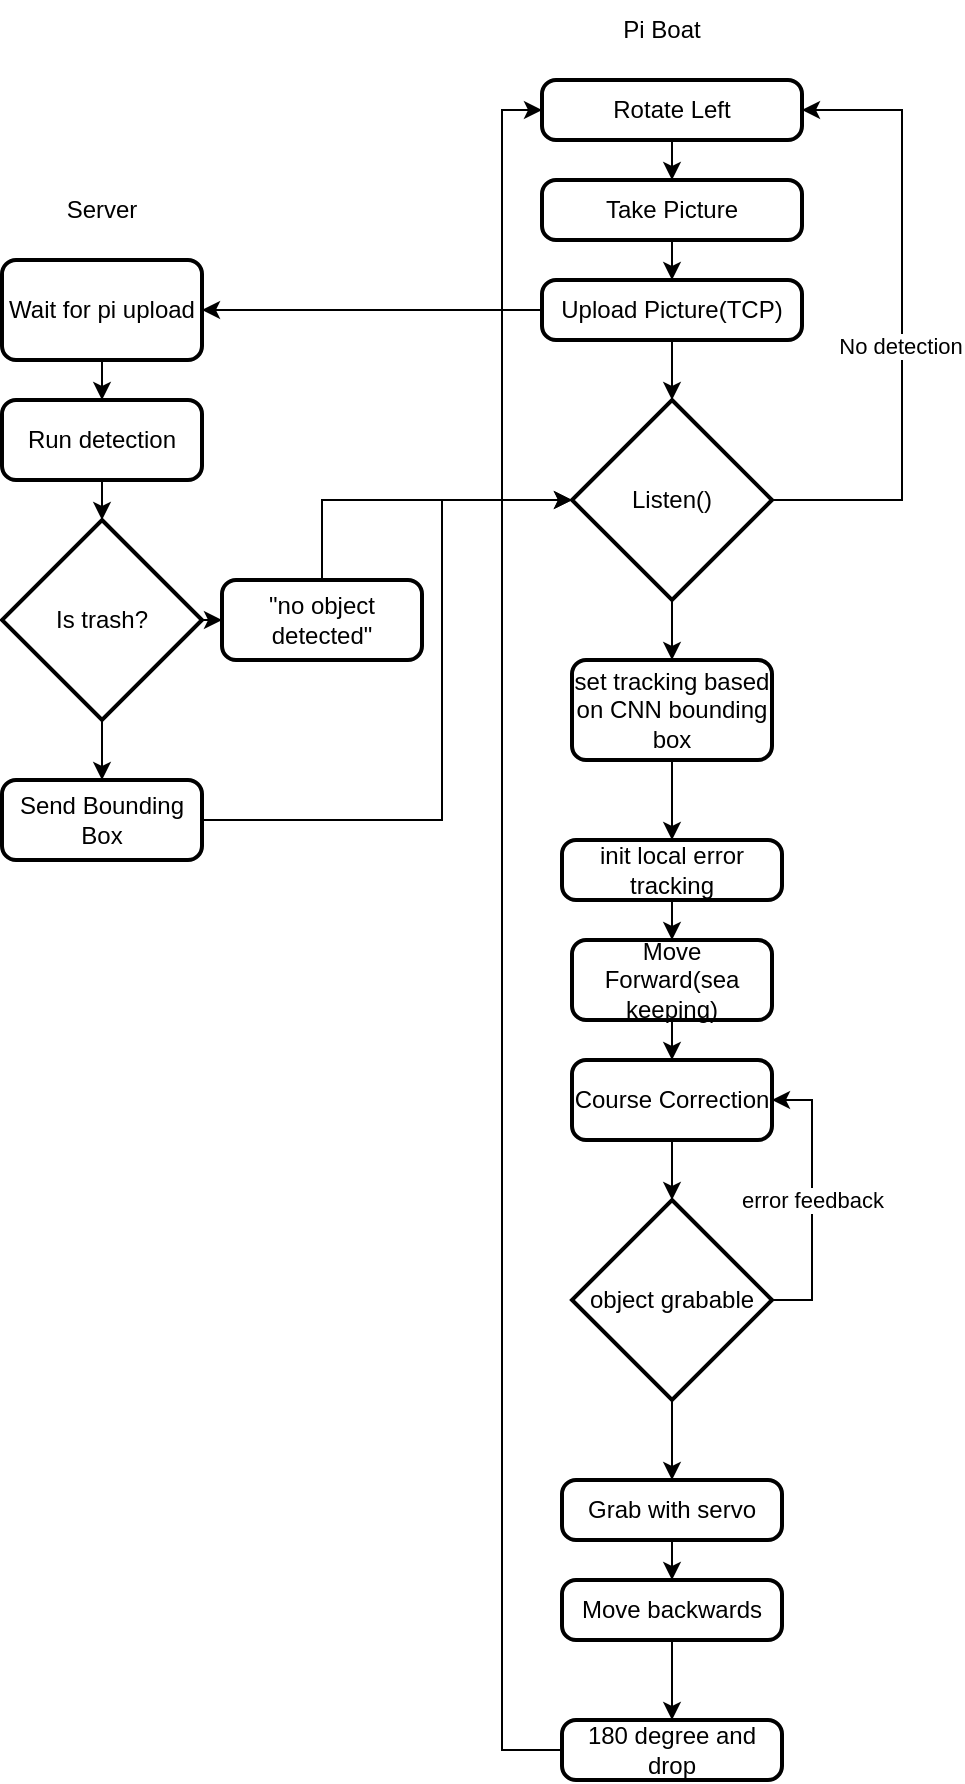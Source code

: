 <mxfile version="16.5.2" type="device"><diagram id="fvA7G1u6x2uLOc5ERXge" name="Page-1"><mxGraphModel dx="1203" dy="666" grid="1" gridSize="10" guides="1" tooltips="1" connect="1" arrows="1" fold="1" page="1" pageScale="1" pageWidth="850" pageHeight="1100" math="0" shadow="0"><root><mxCell id="0"/><mxCell id="1" parent="0"/><mxCell id="O8Pw9c45uSNn6UQYBevG-12" style="edgeStyle=orthogonalEdgeStyle;rounded=0;orthogonalLoop=1;jettySize=auto;html=1;exitX=0.5;exitY=1;exitDx=0;exitDy=0;entryX=0.5;entryY=0;entryDx=0;entryDy=0;" edge="1" parent="1" source="O8Pw9c45uSNn6UQYBevG-1" target="O8Pw9c45uSNn6UQYBevG-2"><mxGeometry relative="1" as="geometry"/></mxCell><mxCell id="O8Pw9c45uSNn6UQYBevG-1" value="Rotate Left" style="rounded=1;whiteSpace=wrap;html=1;absoluteArcSize=1;arcSize=14;strokeWidth=2;" vertex="1" parent="1"><mxGeometry x="290" y="140" width="130" height="30" as="geometry"/></mxCell><mxCell id="O8Pw9c45uSNn6UQYBevG-11" style="edgeStyle=orthogonalEdgeStyle;rounded=0;orthogonalLoop=1;jettySize=auto;html=1;exitX=0.5;exitY=1;exitDx=0;exitDy=0;entryX=0.5;entryY=0;entryDx=0;entryDy=0;" edge="1" parent="1" source="O8Pw9c45uSNn6UQYBevG-2" target="O8Pw9c45uSNn6UQYBevG-3"><mxGeometry relative="1" as="geometry"/></mxCell><mxCell id="O8Pw9c45uSNn6UQYBevG-2" value="Take Picture" style="rounded=1;whiteSpace=wrap;html=1;absoluteArcSize=1;arcSize=14;strokeWidth=2;" vertex="1" parent="1"><mxGeometry x="290" y="190" width="130" height="30" as="geometry"/></mxCell><mxCell id="O8Pw9c45uSNn6UQYBevG-10" style="edgeStyle=orthogonalEdgeStyle;rounded=0;orthogonalLoop=1;jettySize=auto;html=1;exitX=0.5;exitY=1;exitDx=0;exitDy=0;entryX=0.5;entryY=0;entryDx=0;entryDy=0;entryPerimeter=0;" edge="1" parent="1" source="O8Pw9c45uSNn6UQYBevG-3" target="O8Pw9c45uSNn6UQYBevG-7"><mxGeometry relative="1" as="geometry"/></mxCell><mxCell id="O8Pw9c45uSNn6UQYBevG-38" style="edgeStyle=orthogonalEdgeStyle;rounded=0;orthogonalLoop=1;jettySize=auto;html=1;exitX=0;exitY=0.5;exitDx=0;exitDy=0;" edge="1" parent="1" source="O8Pw9c45uSNn6UQYBevG-3" target="O8Pw9c45uSNn6UQYBevG-37"><mxGeometry relative="1" as="geometry"/></mxCell><mxCell id="O8Pw9c45uSNn6UQYBevG-3" value="Upload Picture(TCP)" style="rounded=1;whiteSpace=wrap;html=1;absoluteArcSize=1;arcSize=14;strokeWidth=2;" vertex="1" parent="1"><mxGeometry x="290" y="240" width="130" height="30" as="geometry"/></mxCell><mxCell id="O8Pw9c45uSNn6UQYBevG-13" style="edgeStyle=orthogonalEdgeStyle;rounded=0;orthogonalLoop=1;jettySize=auto;html=1;exitX=1;exitY=0.5;exitDx=0;exitDy=0;exitPerimeter=0;entryX=1;entryY=0.5;entryDx=0;entryDy=0;" edge="1" parent="1" source="O8Pw9c45uSNn6UQYBevG-7" target="O8Pw9c45uSNn6UQYBevG-1"><mxGeometry relative="1" as="geometry"><Array as="points"><mxPoint x="470" y="350"/><mxPoint x="470" y="155"/></Array></mxGeometry></mxCell><mxCell id="O8Pw9c45uSNn6UQYBevG-14" value="No detection" style="edgeLabel;html=1;align=center;verticalAlign=middle;resizable=0;points=[];" vertex="1" connectable="0" parent="O8Pw9c45uSNn6UQYBevG-13"><mxGeometry x="-0.083" y="1" relative="1" as="geometry"><mxPoint as="offset"/></mxGeometry></mxCell><mxCell id="O8Pw9c45uSNn6UQYBevG-35" style="edgeStyle=orthogonalEdgeStyle;rounded=0;orthogonalLoop=1;jettySize=auto;html=1;exitX=0.5;exitY=1;exitDx=0;exitDy=0;exitPerimeter=0;entryX=0.5;entryY=0;entryDx=0;entryDy=0;" edge="1" parent="1" source="O8Pw9c45uSNn6UQYBevG-7" target="O8Pw9c45uSNn6UQYBevG-34"><mxGeometry relative="1" as="geometry"/></mxCell><mxCell id="O8Pw9c45uSNn6UQYBevG-7" value="Listen()" style="strokeWidth=2;html=1;shape=mxgraph.flowchart.decision;whiteSpace=wrap;" vertex="1" parent="1"><mxGeometry x="305" y="300" width="100" height="100" as="geometry"/></mxCell><mxCell id="O8Pw9c45uSNn6UQYBevG-22" style="edgeStyle=orthogonalEdgeStyle;rounded=0;orthogonalLoop=1;jettySize=auto;html=1;exitX=0.5;exitY=1;exitDx=0;exitDy=0;entryX=0.5;entryY=0;entryDx=0;entryDy=0;" edge="1" parent="1" source="O8Pw9c45uSNn6UQYBevG-16" target="O8Pw9c45uSNn6UQYBevG-20"><mxGeometry relative="1" as="geometry"/></mxCell><mxCell id="O8Pw9c45uSNn6UQYBevG-16" value="init local error tracking" style="rounded=1;whiteSpace=wrap;html=1;absoluteArcSize=1;arcSize=14;strokeWidth=2;" vertex="1" parent="1"><mxGeometry x="300" y="520" width="110" height="30" as="geometry"/></mxCell><mxCell id="O8Pw9c45uSNn6UQYBevG-26" value="error feedback" style="edgeStyle=orthogonalEdgeStyle;rounded=0;orthogonalLoop=1;jettySize=auto;html=1;exitX=1;exitY=0.5;exitDx=0;exitDy=0;exitPerimeter=0;entryX=1;entryY=0.5;entryDx=0;entryDy=0;" edge="1" parent="1" source="O8Pw9c45uSNn6UQYBevG-17" target="O8Pw9c45uSNn6UQYBevG-19"><mxGeometry relative="1" as="geometry"/></mxCell><mxCell id="O8Pw9c45uSNn6UQYBevG-28" style="edgeStyle=orthogonalEdgeStyle;rounded=0;orthogonalLoop=1;jettySize=auto;html=1;exitX=0.5;exitY=1;exitDx=0;exitDy=0;exitPerimeter=0;entryX=0.5;entryY=0;entryDx=0;entryDy=0;" edge="1" parent="1" source="O8Pw9c45uSNn6UQYBevG-17" target="O8Pw9c45uSNn6UQYBevG-27"><mxGeometry relative="1" as="geometry"/></mxCell><mxCell id="O8Pw9c45uSNn6UQYBevG-17" value="object grabable" style="strokeWidth=2;html=1;shape=mxgraph.flowchart.decision;whiteSpace=wrap;" vertex="1" parent="1"><mxGeometry x="305" y="700" width="100" height="100" as="geometry"/></mxCell><mxCell id="O8Pw9c45uSNn6UQYBevG-24" style="edgeStyle=orthogonalEdgeStyle;rounded=0;orthogonalLoop=1;jettySize=auto;html=1;exitX=0.5;exitY=1;exitDx=0;exitDy=0;entryX=0.5;entryY=0;entryDx=0;entryDy=0;entryPerimeter=0;" edge="1" parent="1" source="O8Pw9c45uSNn6UQYBevG-19" target="O8Pw9c45uSNn6UQYBevG-17"><mxGeometry relative="1" as="geometry"/></mxCell><mxCell id="O8Pw9c45uSNn6UQYBevG-19" value="Course Correction" style="rounded=1;whiteSpace=wrap;html=1;absoluteArcSize=1;arcSize=14;strokeWidth=2;" vertex="1" parent="1"><mxGeometry x="305" y="630" width="100" height="40" as="geometry"/></mxCell><mxCell id="O8Pw9c45uSNn6UQYBevG-23" style="edgeStyle=orthogonalEdgeStyle;rounded=0;orthogonalLoop=1;jettySize=auto;html=1;exitX=0.5;exitY=1;exitDx=0;exitDy=0;entryX=0.5;entryY=0;entryDx=0;entryDy=0;" edge="1" parent="1" source="O8Pw9c45uSNn6UQYBevG-20" target="O8Pw9c45uSNn6UQYBevG-19"><mxGeometry relative="1" as="geometry"/></mxCell><mxCell id="O8Pw9c45uSNn6UQYBevG-20" value="Move Forward(sea keeping)" style="rounded=1;whiteSpace=wrap;html=1;absoluteArcSize=1;arcSize=14;strokeWidth=2;" vertex="1" parent="1"><mxGeometry x="305" y="570" width="100" height="40" as="geometry"/></mxCell><mxCell id="O8Pw9c45uSNn6UQYBevG-30" style="edgeStyle=orthogonalEdgeStyle;rounded=0;orthogonalLoop=1;jettySize=auto;html=1;exitX=0.5;exitY=1;exitDx=0;exitDy=0;entryX=0.5;entryY=0;entryDx=0;entryDy=0;" edge="1" parent="1" source="O8Pw9c45uSNn6UQYBevG-27" target="O8Pw9c45uSNn6UQYBevG-29"><mxGeometry relative="1" as="geometry"/></mxCell><mxCell id="O8Pw9c45uSNn6UQYBevG-27" value="Grab with servo" style="rounded=1;whiteSpace=wrap;html=1;absoluteArcSize=1;arcSize=14;strokeWidth=2;" vertex="1" parent="1"><mxGeometry x="300" y="840" width="110" height="30" as="geometry"/></mxCell><mxCell id="O8Pw9c45uSNn6UQYBevG-33" style="edgeStyle=orthogonalEdgeStyle;rounded=0;orthogonalLoop=1;jettySize=auto;html=1;exitX=0.5;exitY=1;exitDx=0;exitDy=0;entryX=0.5;entryY=0;entryDx=0;entryDy=0;" edge="1" parent="1" source="O8Pw9c45uSNn6UQYBevG-29" target="O8Pw9c45uSNn6UQYBevG-31"><mxGeometry relative="1" as="geometry"/></mxCell><mxCell id="O8Pw9c45uSNn6UQYBevG-29" value="Move backwards" style="rounded=1;whiteSpace=wrap;html=1;absoluteArcSize=1;arcSize=14;strokeWidth=2;" vertex="1" parent="1"><mxGeometry x="300" y="890" width="110" height="30" as="geometry"/></mxCell><mxCell id="O8Pw9c45uSNn6UQYBevG-32" style="edgeStyle=orthogonalEdgeStyle;rounded=0;orthogonalLoop=1;jettySize=auto;html=1;exitX=0;exitY=0.5;exitDx=0;exitDy=0;entryX=0;entryY=0.5;entryDx=0;entryDy=0;" edge="1" parent="1" source="O8Pw9c45uSNn6UQYBevG-31" target="O8Pw9c45uSNn6UQYBevG-1"><mxGeometry relative="1" as="geometry"/></mxCell><mxCell id="O8Pw9c45uSNn6UQYBevG-31" value="180 degree and drop" style="rounded=1;whiteSpace=wrap;html=1;absoluteArcSize=1;arcSize=14;strokeWidth=2;" vertex="1" parent="1"><mxGeometry x="300" y="960" width="110" height="30" as="geometry"/></mxCell><mxCell id="O8Pw9c45uSNn6UQYBevG-36" style="edgeStyle=orthogonalEdgeStyle;rounded=0;orthogonalLoop=1;jettySize=auto;html=1;exitX=0.5;exitY=1;exitDx=0;exitDy=0;entryX=0.5;entryY=0;entryDx=0;entryDy=0;" edge="1" parent="1" source="O8Pw9c45uSNn6UQYBevG-34" target="O8Pw9c45uSNn6UQYBevG-16"><mxGeometry relative="1" as="geometry"/></mxCell><mxCell id="O8Pw9c45uSNn6UQYBevG-34" value="set tracking based on CNN bounding box" style="rounded=1;whiteSpace=wrap;html=1;absoluteArcSize=1;arcSize=14;strokeWidth=2;" vertex="1" parent="1"><mxGeometry x="305" y="430" width="100" height="50" as="geometry"/></mxCell><mxCell id="O8Pw9c45uSNn6UQYBevG-48" style="edgeStyle=orthogonalEdgeStyle;rounded=0;orthogonalLoop=1;jettySize=auto;html=1;exitX=0.5;exitY=1;exitDx=0;exitDy=0;entryX=0.5;entryY=0;entryDx=0;entryDy=0;" edge="1" parent="1" source="O8Pw9c45uSNn6UQYBevG-37" target="O8Pw9c45uSNn6UQYBevG-41"><mxGeometry relative="1" as="geometry"/></mxCell><mxCell id="O8Pw9c45uSNn6UQYBevG-37" value="Wait for pi upload" style="rounded=1;whiteSpace=wrap;html=1;absoluteArcSize=1;arcSize=14;strokeWidth=2;" vertex="1" parent="1"><mxGeometry x="20" y="230" width="100" height="50" as="geometry"/></mxCell><mxCell id="O8Pw9c45uSNn6UQYBevG-39" value="Server" style="text;html=1;strokeColor=none;fillColor=none;align=center;verticalAlign=middle;whiteSpace=wrap;rounded=0;" vertex="1" parent="1"><mxGeometry x="40" y="190" width="60" height="30" as="geometry"/></mxCell><mxCell id="O8Pw9c45uSNn6UQYBevG-40" value="Pi Boat" style="text;html=1;strokeColor=none;fillColor=none;align=center;verticalAlign=middle;whiteSpace=wrap;rounded=0;" vertex="1" parent="1"><mxGeometry x="320" y="100" width="60" height="30" as="geometry"/></mxCell><mxCell id="O8Pw9c45uSNn6UQYBevG-49" style="edgeStyle=orthogonalEdgeStyle;rounded=0;orthogonalLoop=1;jettySize=auto;html=1;exitX=0.5;exitY=1;exitDx=0;exitDy=0;entryX=0.5;entryY=0;entryDx=0;entryDy=0;entryPerimeter=0;" edge="1" parent="1" source="O8Pw9c45uSNn6UQYBevG-41" target="O8Pw9c45uSNn6UQYBevG-42"><mxGeometry relative="1" as="geometry"/></mxCell><mxCell id="O8Pw9c45uSNn6UQYBevG-41" value="Run detection" style="rounded=1;whiteSpace=wrap;html=1;absoluteArcSize=1;arcSize=14;strokeWidth=2;" vertex="1" parent="1"><mxGeometry x="20" y="300" width="100" height="40" as="geometry"/></mxCell><mxCell id="O8Pw9c45uSNn6UQYBevG-46" style="edgeStyle=orthogonalEdgeStyle;rounded=0;orthogonalLoop=1;jettySize=auto;html=1;exitX=1;exitY=0.5;exitDx=0;exitDy=0;exitPerimeter=0;entryX=0;entryY=0.5;entryDx=0;entryDy=0;" edge="1" parent="1" source="O8Pw9c45uSNn6UQYBevG-42" target="O8Pw9c45uSNn6UQYBevG-45"><mxGeometry relative="1" as="geometry"/></mxCell><mxCell id="O8Pw9c45uSNn6UQYBevG-50" style="edgeStyle=orthogonalEdgeStyle;rounded=0;orthogonalLoop=1;jettySize=auto;html=1;exitX=0.5;exitY=1;exitDx=0;exitDy=0;exitPerimeter=0;entryX=0.5;entryY=0;entryDx=0;entryDy=0;" edge="1" parent="1" source="O8Pw9c45uSNn6UQYBevG-42" target="O8Pw9c45uSNn6UQYBevG-43"><mxGeometry relative="1" as="geometry"/></mxCell><mxCell id="O8Pw9c45uSNn6UQYBevG-42" value="Is trash?" style="strokeWidth=2;html=1;shape=mxgraph.flowchart.decision;whiteSpace=wrap;" vertex="1" parent="1"><mxGeometry x="20" y="360" width="100" height="100" as="geometry"/></mxCell><mxCell id="O8Pw9c45uSNn6UQYBevG-44" style="edgeStyle=orthogonalEdgeStyle;rounded=0;orthogonalLoop=1;jettySize=auto;html=1;exitX=1;exitY=0.5;exitDx=0;exitDy=0;entryX=0;entryY=0.5;entryDx=0;entryDy=0;entryPerimeter=0;" edge="1" parent="1" source="O8Pw9c45uSNn6UQYBevG-43" target="O8Pw9c45uSNn6UQYBevG-7"><mxGeometry relative="1" as="geometry"><Array as="points"><mxPoint x="240" y="510"/><mxPoint x="240" y="350"/></Array></mxGeometry></mxCell><mxCell id="O8Pw9c45uSNn6UQYBevG-43" value="Send Bounding Box" style="rounded=1;whiteSpace=wrap;html=1;absoluteArcSize=1;arcSize=14;strokeWidth=2;" vertex="1" parent="1"><mxGeometry x="20" y="490" width="100" height="40" as="geometry"/></mxCell><mxCell id="O8Pw9c45uSNn6UQYBevG-47" style="edgeStyle=orthogonalEdgeStyle;rounded=0;orthogonalLoop=1;jettySize=auto;html=1;exitX=0.5;exitY=0;exitDx=0;exitDy=0;entryX=0;entryY=0.5;entryDx=0;entryDy=0;entryPerimeter=0;" edge="1" parent="1" source="O8Pw9c45uSNn6UQYBevG-45" target="O8Pw9c45uSNn6UQYBevG-7"><mxGeometry relative="1" as="geometry"/></mxCell><mxCell id="O8Pw9c45uSNn6UQYBevG-45" value="&quot;no object detected&quot;" style="rounded=1;whiteSpace=wrap;html=1;absoluteArcSize=1;arcSize=14;strokeWidth=2;" vertex="1" parent="1"><mxGeometry x="130" y="390" width="100" height="40" as="geometry"/></mxCell></root></mxGraphModel></diagram></mxfile>